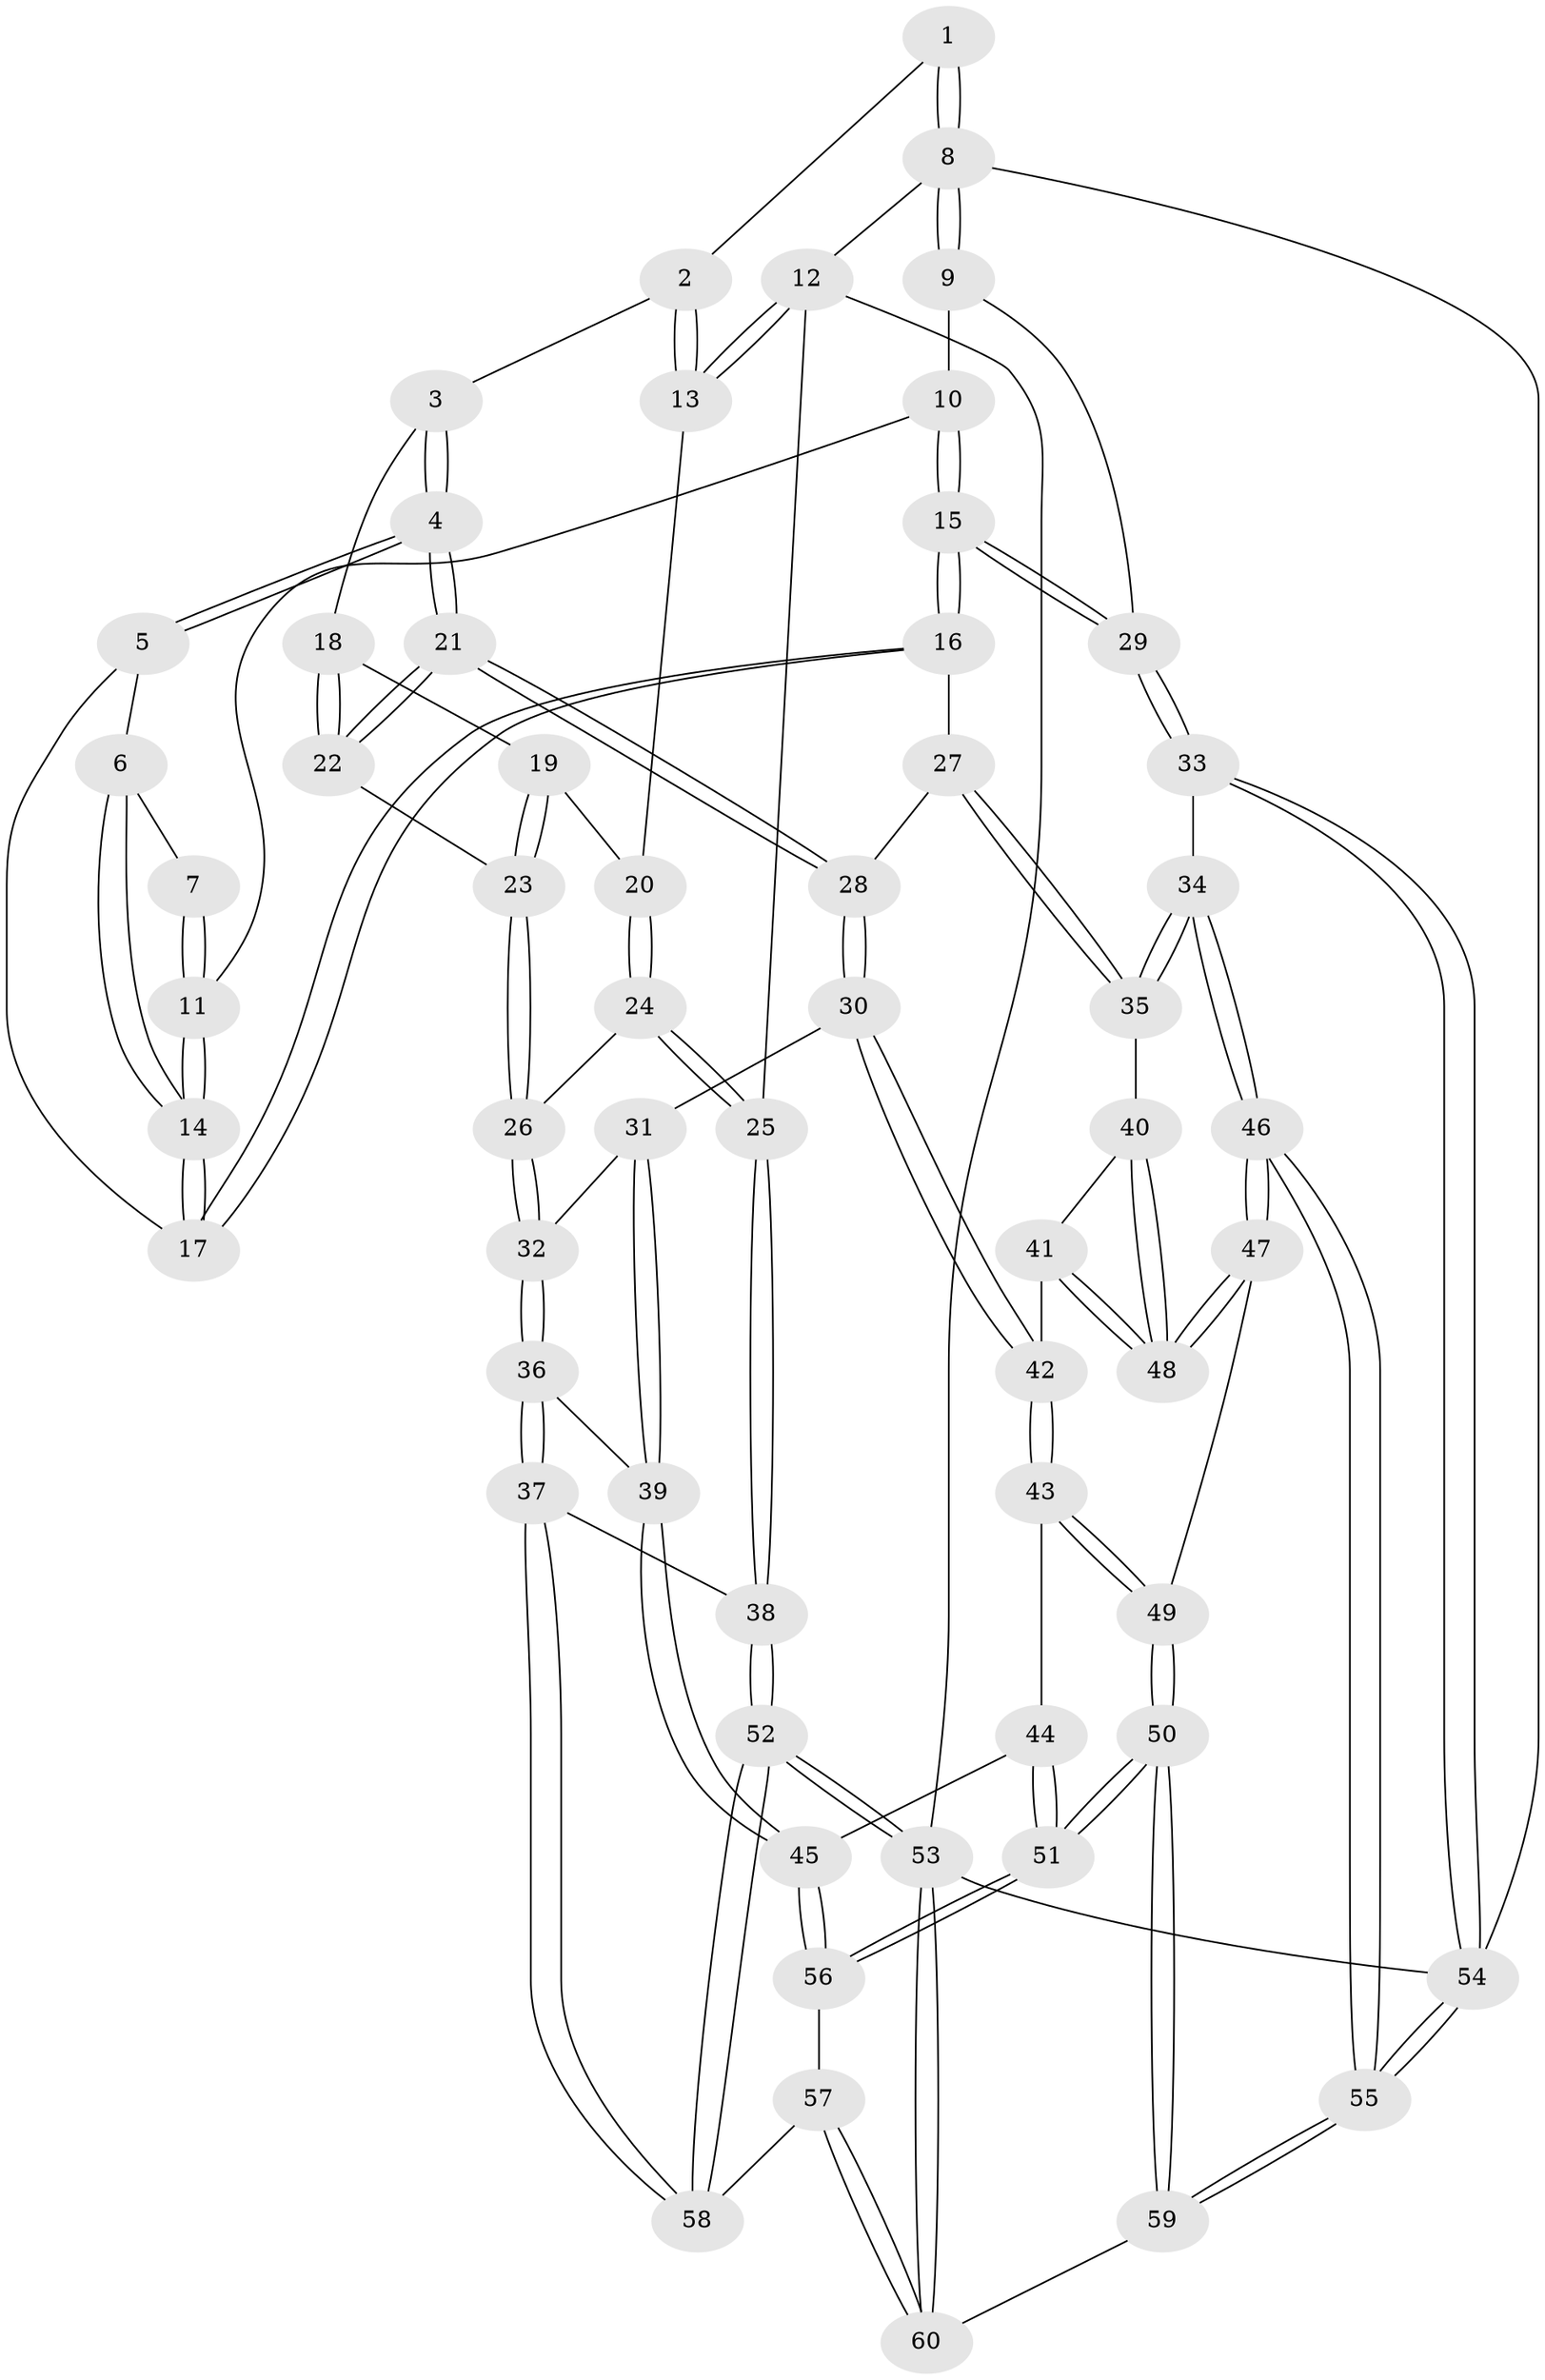 // coarse degree distribution, {4: 0.5, 3: 0.20588235294117646, 6: 0.058823529411764705, 5: 0.20588235294117646, 2: 0.029411764705882353}
// Generated by graph-tools (version 1.1) at 2025/42/03/06/25 10:42:31]
// undirected, 60 vertices, 147 edges
graph export_dot {
graph [start="1"]
  node [color=gray90,style=filled];
  1 [pos="+0.7803902903524144+0"];
  2 [pos="+0.4538558550002619+0"];
  3 [pos="+0.464621396851477+0.054178993403472236"];
  4 [pos="+0.5333256160997292+0.17893904669597074"];
  5 [pos="+0.6947869492741029+0.0891550908954355"];
  6 [pos="+0.7491292694213766+0.016545302329524694"];
  7 [pos="+0.7790189774796559+0"];
  8 [pos="+1+0"];
  9 [pos="+1+0"];
  10 [pos="+0.9431839122815314+0.08380879496456745"];
  11 [pos="+0.9093890933446764+0.08969101892760967"];
  12 [pos="+0+0"];
  13 [pos="+0+0"];
  14 [pos="+0.865639943381503+0.11881967487194207"];
  15 [pos="+1+0.4113175073826807"];
  16 [pos="+0.8490324666089438+0.3673645038195022"];
  17 [pos="+0.8377793725642334+0.21567956338289948"];
  18 [pos="+0.2344366710463814+0.12592806609826895"];
  19 [pos="+0.2115526684417983+0.12271920743779123"];
  20 [pos="+0.1682749702820386+0.11008647429686814"];
  21 [pos="+0.5359779832483169+0.3709488738076178"];
  22 [pos="+0.3978861997097016+0.3550211308429322"];
  23 [pos="+0.2664475412005122+0.3744884963020616"];
  24 [pos="+0.06712943480574231+0.40223140119090345"];
  25 [pos="+0+0.45449350894670304"];
  26 [pos="+0.12914997333973555+0.4131535166247968"];
  27 [pos="+0.749818630243711+0.39337830515795896"];
  28 [pos="+0.5400738750548916+0.37632587140005497"];
  29 [pos="+1+0.44254043336714977"];
  30 [pos="+0.5255368153746166+0.43737089254107875"];
  31 [pos="+0.3635407558150755+0.5399035154641925"];
  32 [pos="+0.22108701937094816+0.5492571408997972"];
  33 [pos="+1+0.48124683399024587"];
  34 [pos="+0.8979120059558591+0.6980188985951772"];
  35 [pos="+0.7718481305409431+0.6081196646572015"];
  36 [pos="+0.24571012910051515+0.694438677912909"];
  37 [pos="+0.11148312472394509+0.7319735263031655"];
  38 [pos="+0+0.591258510445355"];
  39 [pos="+0.2688895503294668+0.7023699420608711"];
  40 [pos="+0.7460186097540425+0.6357836060652348"];
  41 [pos="+0.5865082448511351+0.6113516665023255"];
  42 [pos="+0.5289334758774271+0.5658165747022087"];
  43 [pos="+0.49888616755245435+0.6348268444864609"];
  44 [pos="+0.49411564821151666+0.6404184071543079"];
  45 [pos="+0.2787892766895767+0.7093693577995926"];
  46 [pos="+0.8523978349186132+0.8079901313277977"];
  47 [pos="+0.7103147567630395+0.773432470702724"];
  48 [pos="+0.7051011606372052+0.7516371721052353"];
  49 [pos="+0.6323176734396638+0.8308032397651639"];
  50 [pos="+0.5073641620310663+1"];
  51 [pos="+0.43407598192033253+0.9270684820675084"];
  52 [pos="+0+1"];
  53 [pos="+0+1"];
  54 [pos="+1+1"];
  55 [pos="+1+1"];
  56 [pos="+0.35146460345303177+0.8752809289386373"];
  57 [pos="+0.1814003755422039+0.9096148505297018"];
  58 [pos="+0.13073110747942787+0.882615997545941"];
  59 [pos="+0.5285674685150908+1"];
  60 [pos="+0.21593190346503674+1"];
  1 -- 2;
  1 -- 8;
  1 -- 8;
  2 -- 3;
  2 -- 13;
  2 -- 13;
  3 -- 4;
  3 -- 4;
  3 -- 18;
  4 -- 5;
  4 -- 5;
  4 -- 21;
  4 -- 21;
  5 -- 6;
  5 -- 17;
  6 -- 7;
  6 -- 14;
  6 -- 14;
  7 -- 11;
  7 -- 11;
  8 -- 9;
  8 -- 9;
  8 -- 12;
  8 -- 54;
  9 -- 10;
  9 -- 29;
  10 -- 11;
  10 -- 15;
  10 -- 15;
  11 -- 14;
  11 -- 14;
  12 -- 13;
  12 -- 13;
  12 -- 25;
  12 -- 53;
  13 -- 20;
  14 -- 17;
  14 -- 17;
  15 -- 16;
  15 -- 16;
  15 -- 29;
  15 -- 29;
  16 -- 17;
  16 -- 17;
  16 -- 27;
  18 -- 19;
  18 -- 22;
  18 -- 22;
  19 -- 20;
  19 -- 23;
  19 -- 23;
  20 -- 24;
  20 -- 24;
  21 -- 22;
  21 -- 22;
  21 -- 28;
  21 -- 28;
  22 -- 23;
  23 -- 26;
  23 -- 26;
  24 -- 25;
  24 -- 25;
  24 -- 26;
  25 -- 38;
  25 -- 38;
  26 -- 32;
  26 -- 32;
  27 -- 28;
  27 -- 35;
  27 -- 35;
  28 -- 30;
  28 -- 30;
  29 -- 33;
  29 -- 33;
  30 -- 31;
  30 -- 42;
  30 -- 42;
  31 -- 32;
  31 -- 39;
  31 -- 39;
  32 -- 36;
  32 -- 36;
  33 -- 34;
  33 -- 54;
  33 -- 54;
  34 -- 35;
  34 -- 35;
  34 -- 46;
  34 -- 46;
  35 -- 40;
  36 -- 37;
  36 -- 37;
  36 -- 39;
  37 -- 38;
  37 -- 58;
  37 -- 58;
  38 -- 52;
  38 -- 52;
  39 -- 45;
  39 -- 45;
  40 -- 41;
  40 -- 48;
  40 -- 48;
  41 -- 42;
  41 -- 48;
  41 -- 48;
  42 -- 43;
  42 -- 43;
  43 -- 44;
  43 -- 49;
  43 -- 49;
  44 -- 45;
  44 -- 51;
  44 -- 51;
  45 -- 56;
  45 -- 56;
  46 -- 47;
  46 -- 47;
  46 -- 55;
  46 -- 55;
  47 -- 48;
  47 -- 48;
  47 -- 49;
  49 -- 50;
  49 -- 50;
  50 -- 51;
  50 -- 51;
  50 -- 59;
  50 -- 59;
  51 -- 56;
  51 -- 56;
  52 -- 53;
  52 -- 53;
  52 -- 58;
  52 -- 58;
  53 -- 60;
  53 -- 60;
  53 -- 54;
  54 -- 55;
  54 -- 55;
  55 -- 59;
  55 -- 59;
  56 -- 57;
  57 -- 58;
  57 -- 60;
  57 -- 60;
  59 -- 60;
}
